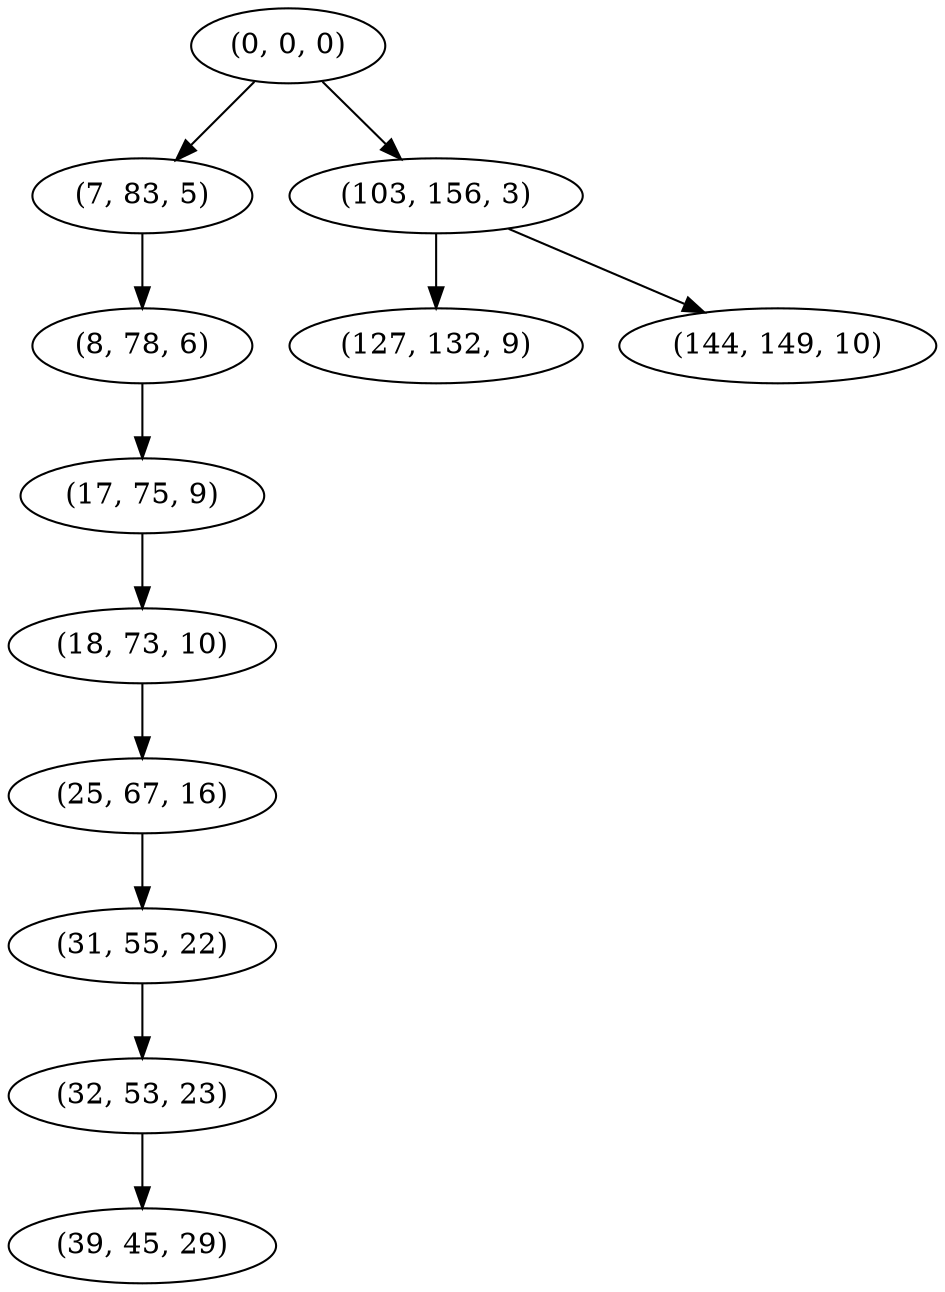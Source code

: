 digraph tree {
    "(0, 0, 0)";
    "(7, 83, 5)";
    "(8, 78, 6)";
    "(17, 75, 9)";
    "(18, 73, 10)";
    "(25, 67, 16)";
    "(31, 55, 22)";
    "(32, 53, 23)";
    "(39, 45, 29)";
    "(103, 156, 3)";
    "(127, 132, 9)";
    "(144, 149, 10)";
    "(0, 0, 0)" -> "(7, 83, 5)";
    "(0, 0, 0)" -> "(103, 156, 3)";
    "(7, 83, 5)" -> "(8, 78, 6)";
    "(8, 78, 6)" -> "(17, 75, 9)";
    "(17, 75, 9)" -> "(18, 73, 10)";
    "(18, 73, 10)" -> "(25, 67, 16)";
    "(25, 67, 16)" -> "(31, 55, 22)";
    "(31, 55, 22)" -> "(32, 53, 23)";
    "(32, 53, 23)" -> "(39, 45, 29)";
    "(103, 156, 3)" -> "(127, 132, 9)";
    "(103, 156, 3)" -> "(144, 149, 10)";
}
